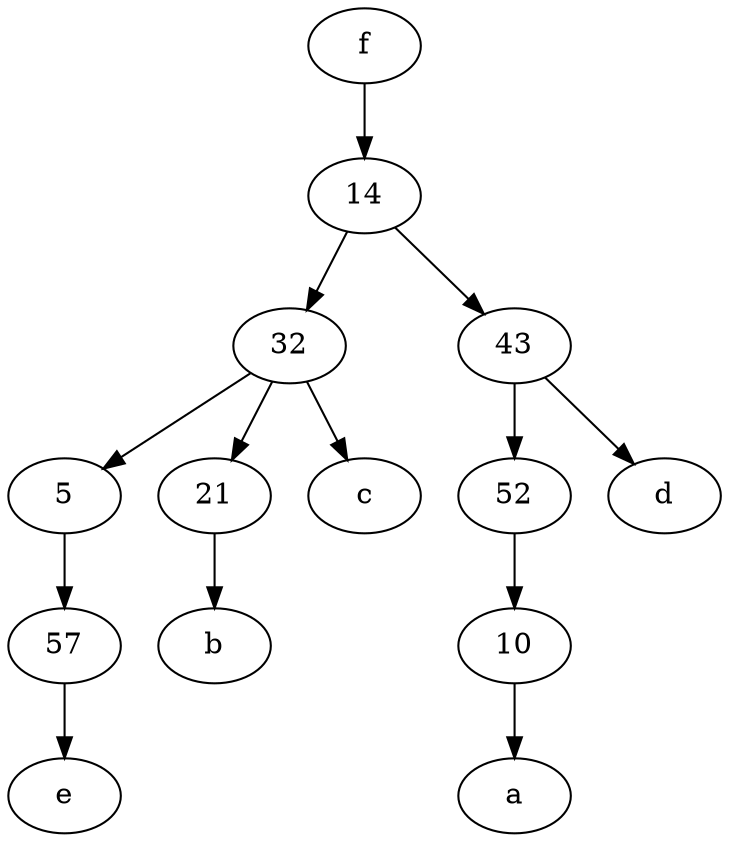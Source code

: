 digraph  {
	14;
	f [pos="15,45!"];
	5;
	52;
	57;
	21;
	32;
	10;
	43;
	14 -> 43;
	32 -> 5;
	32 -> c;
	57 -> e;
	32 -> 21;
	52 -> 10;
	5 -> 57;
	14 -> 32;
	21 -> b;
	10 -> a;
	f -> 14;
	43 -> d;
	43 -> 52;

	}